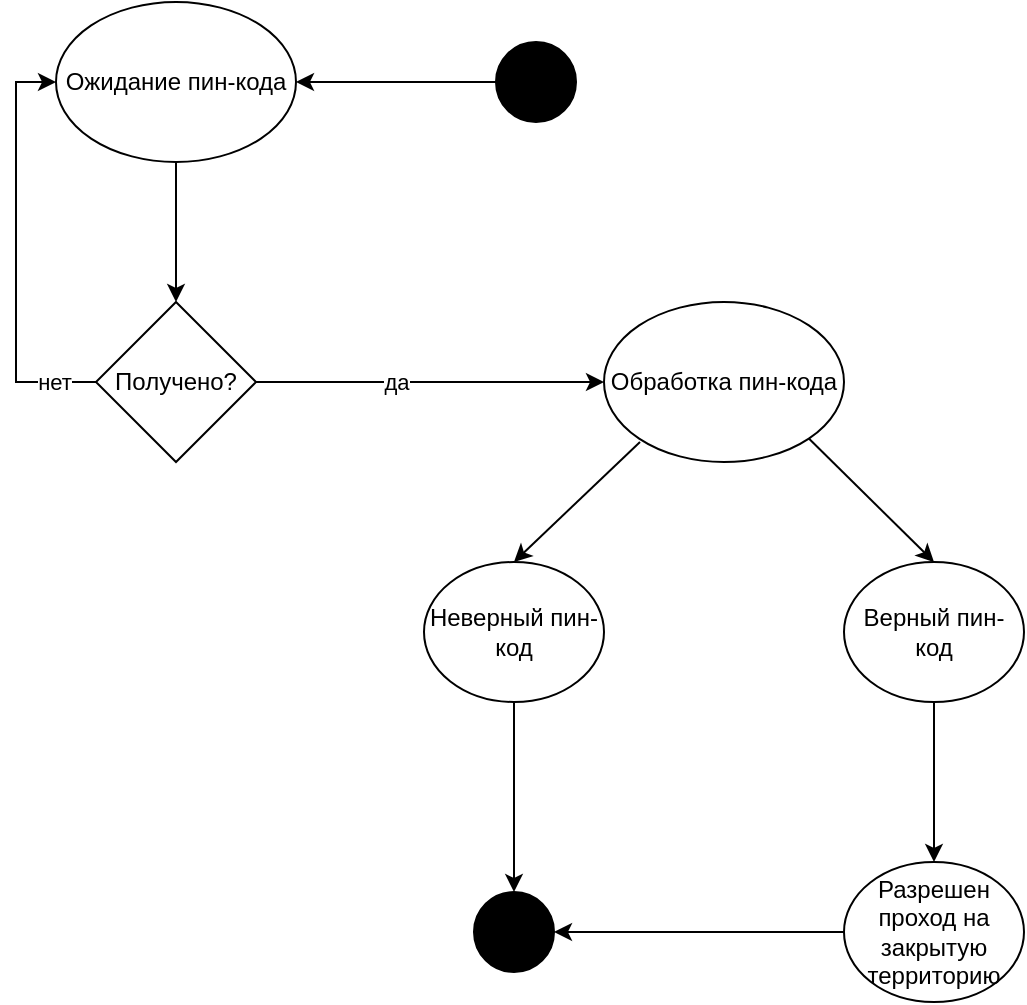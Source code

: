 <mxfile version="26.0.8">
  <diagram name="Страница — 1" id="pjaPrE-qYz2mWWIuMWxv">
    <mxGraphModel dx="1386" dy="783" grid="1" gridSize="10" guides="1" tooltips="1" connect="1" arrows="1" fold="1" page="1" pageScale="1" pageWidth="827" pageHeight="1169" math="0" shadow="0">
      <root>
        <mxCell id="0" />
        <mxCell id="1" parent="0" />
        <mxCell id="xhbLIiTT8QE8dmzu8-zj-7" style="edgeStyle=orthogonalEdgeStyle;rounded=0;orthogonalLoop=1;jettySize=auto;html=1;entryX=0.5;entryY=0;entryDx=0;entryDy=0;" parent="1" source="xhbLIiTT8QE8dmzu8-zj-1" target="xhbLIiTT8QE8dmzu8-zj-3" edge="1">
          <mxGeometry relative="1" as="geometry" />
        </mxCell>
        <mxCell id="xhbLIiTT8QE8dmzu8-zj-1" value="Ожидание пин-кода" style="ellipse;whiteSpace=wrap;html=1;" parent="1" vertex="1">
          <mxGeometry x="80" y="120" width="120" height="80" as="geometry" />
        </mxCell>
        <mxCell id="xhbLIiTT8QE8dmzu8-zj-5" style="edgeStyle=orthogonalEdgeStyle;rounded=0;orthogonalLoop=1;jettySize=auto;html=1;exitX=0;exitY=0.5;exitDx=0;exitDy=0;entryX=1;entryY=0.5;entryDx=0;entryDy=0;" parent="1" source="xhbLIiTT8QE8dmzu8-zj-2" target="xhbLIiTT8QE8dmzu8-zj-1" edge="1">
          <mxGeometry relative="1" as="geometry" />
        </mxCell>
        <mxCell id="xhbLIiTT8QE8dmzu8-zj-2" value="" style="ellipse;whiteSpace=wrap;html=1;aspect=fixed;fillColor=#000000;" parent="1" vertex="1">
          <mxGeometry x="300" y="140" width="40" height="40" as="geometry" />
        </mxCell>
        <mxCell id="xhbLIiTT8QE8dmzu8-zj-4" style="edgeStyle=orthogonalEdgeStyle;rounded=0;orthogonalLoop=1;jettySize=auto;html=1;exitX=0;exitY=0.5;exitDx=0;exitDy=0;entryX=0;entryY=0.5;entryDx=0;entryDy=0;" parent="1" source="xhbLIiTT8QE8dmzu8-zj-3" target="xhbLIiTT8QE8dmzu8-zj-1" edge="1">
          <mxGeometry relative="1" as="geometry" />
        </mxCell>
        <mxCell id="xhbLIiTT8QE8dmzu8-zj-20" value="нет" style="edgeLabel;html=1;align=center;verticalAlign=middle;resizable=0;points=[];" parent="xhbLIiTT8QE8dmzu8-zj-4" vertex="1" connectable="0">
          <mxGeometry x="-0.802" relative="1" as="geometry">
            <mxPoint as="offset" />
          </mxGeometry>
        </mxCell>
        <mxCell id="xhbLIiTT8QE8dmzu8-zj-9" style="edgeStyle=orthogonalEdgeStyle;rounded=0;orthogonalLoop=1;jettySize=auto;html=1;" parent="1" source="xhbLIiTT8QE8dmzu8-zj-3" target="xhbLIiTT8QE8dmzu8-zj-8" edge="1">
          <mxGeometry relative="1" as="geometry" />
        </mxCell>
        <mxCell id="xhbLIiTT8QE8dmzu8-zj-23" value="да" style="edgeLabel;html=1;align=center;verticalAlign=middle;resizable=0;points=[];" parent="xhbLIiTT8QE8dmzu8-zj-9" vertex="1" connectable="0">
          <mxGeometry x="-0.575" y="-1" relative="1" as="geometry">
            <mxPoint x="33" y="-1" as="offset" />
          </mxGeometry>
        </mxCell>
        <mxCell id="xhbLIiTT8QE8dmzu8-zj-3" value="Получено?" style="rhombus;whiteSpace=wrap;html=1;" parent="1" vertex="1">
          <mxGeometry x="100" y="270" width="80" height="80" as="geometry" />
        </mxCell>
        <mxCell id="xhbLIiTT8QE8dmzu8-zj-8" value="Обработка пин-кода" style="ellipse;whiteSpace=wrap;html=1;" parent="1" vertex="1">
          <mxGeometry x="354" y="270" width="120" height="80" as="geometry" />
        </mxCell>
        <mxCell id="xhbLIiTT8QE8dmzu8-zj-30" style="edgeStyle=orthogonalEdgeStyle;rounded=0;orthogonalLoop=1;jettySize=auto;html=1;entryX=0.5;entryY=0;entryDx=0;entryDy=0;" parent="1" source="xhbLIiTT8QE8dmzu8-zj-10" target="xhbLIiTT8QE8dmzu8-zj-24" edge="1">
          <mxGeometry relative="1" as="geometry" />
        </mxCell>
        <mxCell id="xhbLIiTT8QE8dmzu8-zj-10" value="Неверный пин-код" style="ellipse;whiteSpace=wrap;html=1;" parent="1" vertex="1">
          <mxGeometry x="264" y="400" width="90" height="70" as="geometry" />
        </mxCell>
        <mxCell id="xhbLIiTT8QE8dmzu8-zj-19" style="edgeStyle=orthogonalEdgeStyle;rounded=0;orthogonalLoop=1;jettySize=auto;html=1;" parent="1" source="xhbLIiTT8QE8dmzu8-zj-11" target="xhbLIiTT8QE8dmzu8-zj-12" edge="1">
          <mxGeometry relative="1" as="geometry" />
        </mxCell>
        <mxCell id="xhbLIiTT8QE8dmzu8-zj-11" value="Верный пин-код" style="ellipse;whiteSpace=wrap;html=1;" parent="1" vertex="1">
          <mxGeometry x="474" y="400" width="90" height="70" as="geometry" />
        </mxCell>
        <mxCell id="xhbLIiTT8QE8dmzu8-zj-12" value="Разрешен проход на закрытую территорию" style="ellipse;whiteSpace=wrap;html=1;" parent="1" vertex="1">
          <mxGeometry x="474" y="550" width="90" height="70" as="geometry" />
        </mxCell>
        <mxCell id="xhbLIiTT8QE8dmzu8-zj-17" value="" style="endArrow=classic;html=1;rounded=0;entryX=0.5;entryY=0;entryDx=0;entryDy=0;" parent="1" target="xhbLIiTT8QE8dmzu8-zj-10" edge="1">
          <mxGeometry width="50" height="50" relative="1" as="geometry">
            <mxPoint x="372" y="340" as="sourcePoint" />
            <mxPoint x="373" y="429" as="targetPoint" />
          </mxGeometry>
        </mxCell>
        <mxCell id="xhbLIiTT8QE8dmzu8-zj-18" value="" style="endArrow=classic;html=1;rounded=0;exitX=1;exitY=1;exitDx=0;exitDy=0;entryX=0.5;entryY=0;entryDx=0;entryDy=0;" parent="1" source="xhbLIiTT8QE8dmzu8-zj-8" target="xhbLIiTT8QE8dmzu8-zj-11" edge="1">
          <mxGeometry width="50" height="50" relative="1" as="geometry">
            <mxPoint x="480" y="460" as="sourcePoint" />
            <mxPoint x="530" y="410" as="targetPoint" />
          </mxGeometry>
        </mxCell>
        <mxCell id="xhbLIiTT8QE8dmzu8-zj-24" value="" style="ellipse;whiteSpace=wrap;html=1;aspect=fixed;fillColor=#000000;" parent="1" vertex="1">
          <mxGeometry x="289" y="565" width="40" height="40" as="geometry" />
        </mxCell>
        <mxCell id="xhbLIiTT8QE8dmzu8-zj-29" value="" style="endArrow=classic;html=1;rounded=0;" parent="1" source="xhbLIiTT8QE8dmzu8-zj-12" target="xhbLIiTT8QE8dmzu8-zj-24" edge="1">
          <mxGeometry width="50" height="50" relative="1" as="geometry">
            <mxPoint x="140" y="630" as="sourcePoint" />
            <mxPoint x="190" y="580" as="targetPoint" />
          </mxGeometry>
        </mxCell>
      </root>
    </mxGraphModel>
  </diagram>
</mxfile>
